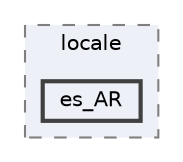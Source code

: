 digraph "C:/Users/LukeMabie/documents/Development/Password_Saver_Using_Django-master/venv/Lib/site-packages/django/conf/locale/es_AR"
{
 // LATEX_PDF_SIZE
  bgcolor="transparent";
  edge [fontname=Helvetica,fontsize=10,labelfontname=Helvetica,labelfontsize=10];
  node [fontname=Helvetica,fontsize=10,shape=box,height=0.2,width=0.4];
  compound=true
  subgraph clusterdir_6ae4708f427b9ff73e5313b131df1071 {
    graph [ bgcolor="#edf0f7", pencolor="grey50", label="locale", fontname=Helvetica,fontsize=10 style="filled,dashed", URL="dir_6ae4708f427b9ff73e5313b131df1071.html",tooltip=""]
  dir_7f8e1f8ce68d011934662652a11ce40c [label="es_AR", fillcolor="#edf0f7", color="grey25", style="filled,bold", URL="dir_7f8e1f8ce68d011934662652a11ce40c.html",tooltip=""];
  }
}
